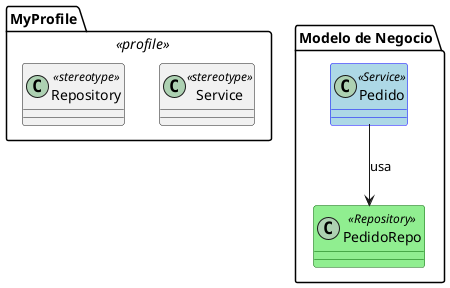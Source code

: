 @startuml
' Definimos estilos para estereotipos
skinparam class {
  BackgroundColor<<Service>> LightBlue
  BorderColor<<Service>> Blue

  BackgroundColor<<Repository>> LightGreen
  BorderColor<<Repository>> DarkGreen
}

' ---- Perfil emulado ----
package "MyProfile" <<profile>> {
  class «Service» <<stereotype>>
  class «Repository» <<stereotype>>
}

' ---- Modelo que usa el perfil ----
package "Modelo de Negocio" {
  class Pedido <<Service>>
  class PedidoRepo <<Repository>>

  Pedido --> PedidoRepo : usa
}
@enduml
